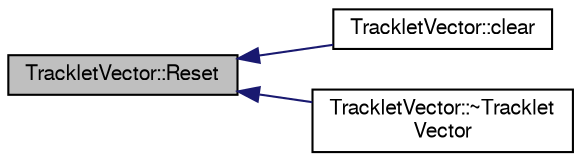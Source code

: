 digraph "TrackletVector::Reset"
{
  bgcolor="transparent";
  edge [fontname="FreeSans",fontsize="10",labelfontname="FreeSans",labelfontsize="10"];
  node [fontname="FreeSans",fontsize="10",shape=record];
  rankdir="LR";
  Node1 [label="TrackletVector::Reset",height=0.2,width=0.4,color="black", fillcolor="grey75", style="filled" fontcolor="black"];
  Node1 -> Node2 [dir="back",color="midnightblue",fontsize="10",style="solid",fontname="FreeSans"];
  Node2 [label="TrackletVector::clear",height=0.2,width=0.4,color="black",URL="$d5/dba/classTrackletVector.html#ab6c2454fb69b1d8975959c232a1c332f"];
  Node1 -> Node3 [dir="back",color="midnightblue",fontsize="10",style="solid",fontname="FreeSans"];
  Node3 [label="TrackletVector::~Tracklet\lVector",height=0.2,width=0.4,color="black",URL="$d5/dba/classTrackletVector.html#a4df839f1d625036f149c18de80dcce97"];
}

